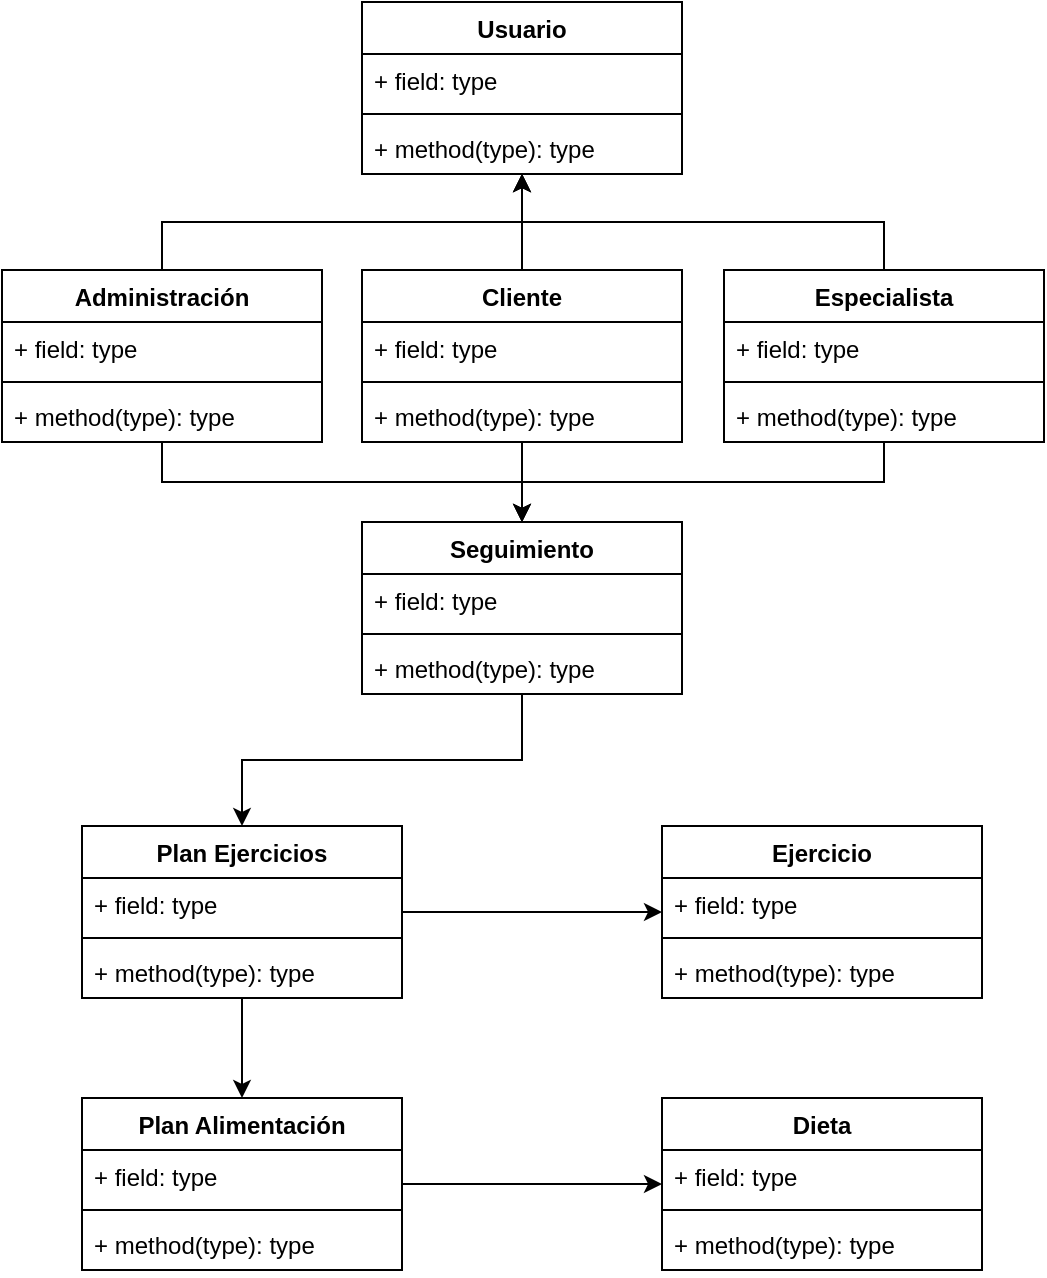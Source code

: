 <mxfile version="24.7.12">
  <diagram id="C5RBs43oDa-KdzZeNtuy" name="Page-1">
    <mxGraphModel dx="880" dy="500" grid="1" gridSize="10" guides="1" tooltips="1" connect="1" arrows="1" fold="1" page="1" pageScale="1" pageWidth="827" pageHeight="1169" math="0" shadow="0">
      <root>
        <mxCell id="WIyWlLk6GJQsqaUBKTNV-0" />
        <mxCell id="WIyWlLk6GJQsqaUBKTNV-1" parent="WIyWlLk6GJQsqaUBKTNV-0" />
        <mxCell id="RNQskLFQ8BBrISW--D7B-30" value="Usuario" style="swimlane;fontStyle=1;align=center;verticalAlign=top;childLayout=stackLayout;horizontal=1;startSize=26;horizontalStack=0;resizeParent=1;resizeParentMax=0;resizeLast=0;collapsible=1;marginBottom=0;whiteSpace=wrap;html=1;" vertex="1" parent="WIyWlLk6GJQsqaUBKTNV-1">
          <mxGeometry x="900" y="80" width="160" height="86" as="geometry" />
        </mxCell>
        <mxCell id="RNQskLFQ8BBrISW--D7B-31" value="+ field: type" style="text;strokeColor=none;fillColor=none;align=left;verticalAlign=top;spacingLeft=4;spacingRight=4;overflow=hidden;rotatable=0;points=[[0,0.5],[1,0.5]];portConstraint=eastwest;whiteSpace=wrap;html=1;" vertex="1" parent="RNQskLFQ8BBrISW--D7B-30">
          <mxGeometry y="26" width="160" height="26" as="geometry" />
        </mxCell>
        <mxCell id="RNQskLFQ8BBrISW--D7B-32" value="" style="line;strokeWidth=1;fillColor=none;align=left;verticalAlign=middle;spacingTop=-1;spacingLeft=3;spacingRight=3;rotatable=0;labelPosition=right;points=[];portConstraint=eastwest;strokeColor=inherit;" vertex="1" parent="RNQskLFQ8BBrISW--D7B-30">
          <mxGeometry y="52" width="160" height="8" as="geometry" />
        </mxCell>
        <mxCell id="RNQskLFQ8BBrISW--D7B-33" value="+ method(type): type" style="text;strokeColor=none;fillColor=none;align=left;verticalAlign=top;spacingLeft=4;spacingRight=4;overflow=hidden;rotatable=0;points=[[0,0.5],[1,0.5]];portConstraint=eastwest;whiteSpace=wrap;html=1;" vertex="1" parent="RNQskLFQ8BBrISW--D7B-30">
          <mxGeometry y="60" width="160" height="26" as="geometry" />
        </mxCell>
        <mxCell id="RNQskLFQ8BBrISW--D7B-66" style="edgeStyle=orthogonalEdgeStyle;rounded=0;orthogonalLoop=1;jettySize=auto;html=1;exitX=0.5;exitY=0;exitDx=0;exitDy=0;" edge="1" parent="WIyWlLk6GJQsqaUBKTNV-1" source="RNQskLFQ8BBrISW--D7B-34" target="RNQskLFQ8BBrISW--D7B-30">
          <mxGeometry relative="1" as="geometry" />
        </mxCell>
        <mxCell id="RNQskLFQ8BBrISW--D7B-73" style="edgeStyle=orthogonalEdgeStyle;rounded=0;orthogonalLoop=1;jettySize=auto;html=1;entryX=0.5;entryY=0;entryDx=0;entryDy=0;" edge="1" parent="WIyWlLk6GJQsqaUBKTNV-1" source="RNQskLFQ8BBrISW--D7B-34" target="RNQskLFQ8BBrISW--D7B-46">
          <mxGeometry relative="1" as="geometry">
            <Array as="points">
              <mxPoint x="800" y="320" />
              <mxPoint x="980" y="320" />
            </Array>
          </mxGeometry>
        </mxCell>
        <mxCell id="RNQskLFQ8BBrISW--D7B-34" value="Administración" style="swimlane;fontStyle=1;align=center;verticalAlign=top;childLayout=stackLayout;horizontal=1;startSize=26;horizontalStack=0;resizeParent=1;resizeParentMax=0;resizeLast=0;collapsible=1;marginBottom=0;whiteSpace=wrap;html=1;" vertex="1" parent="WIyWlLk6GJQsqaUBKTNV-1">
          <mxGeometry x="720" y="214" width="160" height="86" as="geometry" />
        </mxCell>
        <mxCell id="RNQskLFQ8BBrISW--D7B-35" value="+ field: type" style="text;strokeColor=none;fillColor=none;align=left;verticalAlign=top;spacingLeft=4;spacingRight=4;overflow=hidden;rotatable=0;points=[[0,0.5],[1,0.5]];portConstraint=eastwest;whiteSpace=wrap;html=1;" vertex="1" parent="RNQskLFQ8BBrISW--D7B-34">
          <mxGeometry y="26" width="160" height="26" as="geometry" />
        </mxCell>
        <mxCell id="RNQskLFQ8BBrISW--D7B-36" value="" style="line;strokeWidth=1;fillColor=none;align=left;verticalAlign=middle;spacingTop=-1;spacingLeft=3;spacingRight=3;rotatable=0;labelPosition=right;points=[];portConstraint=eastwest;strokeColor=inherit;" vertex="1" parent="RNQskLFQ8BBrISW--D7B-34">
          <mxGeometry y="52" width="160" height="8" as="geometry" />
        </mxCell>
        <mxCell id="RNQskLFQ8BBrISW--D7B-37" value="+ method(type): type" style="text;strokeColor=none;fillColor=none;align=left;verticalAlign=top;spacingLeft=4;spacingRight=4;overflow=hidden;rotatable=0;points=[[0,0.5],[1,0.5]];portConstraint=eastwest;whiteSpace=wrap;html=1;" vertex="1" parent="RNQskLFQ8BBrISW--D7B-34">
          <mxGeometry y="60" width="160" height="26" as="geometry" />
        </mxCell>
        <mxCell id="RNQskLFQ8BBrISW--D7B-67" style="edgeStyle=orthogonalEdgeStyle;rounded=0;orthogonalLoop=1;jettySize=auto;html=1;exitX=0.5;exitY=0;exitDx=0;exitDy=0;" edge="1" parent="WIyWlLk6GJQsqaUBKTNV-1" source="RNQskLFQ8BBrISW--D7B-38" target="RNQskLFQ8BBrISW--D7B-30">
          <mxGeometry relative="1" as="geometry" />
        </mxCell>
        <mxCell id="RNQskLFQ8BBrISW--D7B-71" style="edgeStyle=orthogonalEdgeStyle;rounded=0;orthogonalLoop=1;jettySize=auto;html=1;entryX=0.5;entryY=0;entryDx=0;entryDy=0;" edge="1" parent="WIyWlLk6GJQsqaUBKTNV-1" source="RNQskLFQ8BBrISW--D7B-38" target="RNQskLFQ8BBrISW--D7B-46">
          <mxGeometry relative="1" as="geometry" />
        </mxCell>
        <mxCell id="RNQskLFQ8BBrISW--D7B-38" value="Cliente" style="swimlane;fontStyle=1;align=center;verticalAlign=top;childLayout=stackLayout;horizontal=1;startSize=26;horizontalStack=0;resizeParent=1;resizeParentMax=0;resizeLast=0;collapsible=1;marginBottom=0;whiteSpace=wrap;html=1;" vertex="1" parent="WIyWlLk6GJQsqaUBKTNV-1">
          <mxGeometry x="900" y="214" width="160" height="86" as="geometry" />
        </mxCell>
        <mxCell id="RNQskLFQ8BBrISW--D7B-39" value="+ field: type" style="text;strokeColor=none;fillColor=none;align=left;verticalAlign=top;spacingLeft=4;spacingRight=4;overflow=hidden;rotatable=0;points=[[0,0.5],[1,0.5]];portConstraint=eastwest;whiteSpace=wrap;html=1;" vertex="1" parent="RNQskLFQ8BBrISW--D7B-38">
          <mxGeometry y="26" width="160" height="26" as="geometry" />
        </mxCell>
        <mxCell id="RNQskLFQ8BBrISW--D7B-40" value="" style="line;strokeWidth=1;fillColor=none;align=left;verticalAlign=middle;spacingTop=-1;spacingLeft=3;spacingRight=3;rotatable=0;labelPosition=right;points=[];portConstraint=eastwest;strokeColor=inherit;" vertex="1" parent="RNQskLFQ8BBrISW--D7B-38">
          <mxGeometry y="52" width="160" height="8" as="geometry" />
        </mxCell>
        <mxCell id="RNQskLFQ8BBrISW--D7B-41" value="+ method(type): type" style="text;strokeColor=none;fillColor=none;align=left;verticalAlign=top;spacingLeft=4;spacingRight=4;overflow=hidden;rotatable=0;points=[[0,0.5],[1,0.5]];portConstraint=eastwest;whiteSpace=wrap;html=1;" vertex="1" parent="RNQskLFQ8BBrISW--D7B-38">
          <mxGeometry y="60" width="160" height="26" as="geometry" />
        </mxCell>
        <mxCell id="RNQskLFQ8BBrISW--D7B-68" style="edgeStyle=orthogonalEdgeStyle;rounded=0;orthogonalLoop=1;jettySize=auto;html=1;exitX=0.5;exitY=0;exitDx=0;exitDy=0;" edge="1" parent="WIyWlLk6GJQsqaUBKTNV-1" source="RNQskLFQ8BBrISW--D7B-42" target="RNQskLFQ8BBrISW--D7B-30">
          <mxGeometry relative="1" as="geometry" />
        </mxCell>
        <mxCell id="RNQskLFQ8BBrISW--D7B-72" style="edgeStyle=orthogonalEdgeStyle;rounded=0;orthogonalLoop=1;jettySize=auto;html=1;" edge="1" parent="WIyWlLk6GJQsqaUBKTNV-1" source="RNQskLFQ8BBrISW--D7B-42" target="RNQskLFQ8BBrISW--D7B-46">
          <mxGeometry relative="1" as="geometry">
            <Array as="points">
              <mxPoint x="1161" y="320" />
              <mxPoint x="980" y="320" />
            </Array>
          </mxGeometry>
        </mxCell>
        <mxCell id="RNQskLFQ8BBrISW--D7B-42" value="Especialista" style="swimlane;fontStyle=1;align=center;verticalAlign=top;childLayout=stackLayout;horizontal=1;startSize=26;horizontalStack=0;resizeParent=1;resizeParentMax=0;resizeLast=0;collapsible=1;marginBottom=0;whiteSpace=wrap;html=1;" vertex="1" parent="WIyWlLk6GJQsqaUBKTNV-1">
          <mxGeometry x="1081" y="214" width="160" height="86" as="geometry" />
        </mxCell>
        <mxCell id="RNQskLFQ8BBrISW--D7B-43" value="+ field: type" style="text;strokeColor=none;fillColor=none;align=left;verticalAlign=top;spacingLeft=4;spacingRight=4;overflow=hidden;rotatable=0;points=[[0,0.5],[1,0.5]];portConstraint=eastwest;whiteSpace=wrap;html=1;" vertex="1" parent="RNQskLFQ8BBrISW--D7B-42">
          <mxGeometry y="26" width="160" height="26" as="geometry" />
        </mxCell>
        <mxCell id="RNQskLFQ8BBrISW--D7B-44" value="" style="line;strokeWidth=1;fillColor=none;align=left;verticalAlign=middle;spacingTop=-1;spacingLeft=3;spacingRight=3;rotatable=0;labelPosition=right;points=[];portConstraint=eastwest;strokeColor=inherit;" vertex="1" parent="RNQskLFQ8BBrISW--D7B-42">
          <mxGeometry y="52" width="160" height="8" as="geometry" />
        </mxCell>
        <mxCell id="RNQskLFQ8BBrISW--D7B-45" value="+ method(type): type" style="text;strokeColor=none;fillColor=none;align=left;verticalAlign=top;spacingLeft=4;spacingRight=4;overflow=hidden;rotatable=0;points=[[0,0.5],[1,0.5]];portConstraint=eastwest;whiteSpace=wrap;html=1;" vertex="1" parent="RNQskLFQ8BBrISW--D7B-42">
          <mxGeometry y="60" width="160" height="26" as="geometry" />
        </mxCell>
        <mxCell id="RNQskLFQ8BBrISW--D7B-74" style="edgeStyle=orthogonalEdgeStyle;rounded=0;orthogonalLoop=1;jettySize=auto;html=1;entryX=0.5;entryY=0;entryDx=0;entryDy=0;" edge="1" parent="WIyWlLk6GJQsqaUBKTNV-1" source="RNQskLFQ8BBrISW--D7B-46" target="RNQskLFQ8BBrISW--D7B-50">
          <mxGeometry relative="1" as="geometry" />
        </mxCell>
        <mxCell id="RNQskLFQ8BBrISW--D7B-46" value="Seguimiento" style="swimlane;fontStyle=1;align=center;verticalAlign=top;childLayout=stackLayout;horizontal=1;startSize=26;horizontalStack=0;resizeParent=1;resizeParentMax=0;resizeLast=0;collapsible=1;marginBottom=0;whiteSpace=wrap;html=1;" vertex="1" parent="WIyWlLk6GJQsqaUBKTNV-1">
          <mxGeometry x="900" y="340" width="160" height="86" as="geometry" />
        </mxCell>
        <mxCell id="RNQskLFQ8BBrISW--D7B-47" value="+ field: type" style="text;strokeColor=none;fillColor=none;align=left;verticalAlign=top;spacingLeft=4;spacingRight=4;overflow=hidden;rotatable=0;points=[[0,0.5],[1,0.5]];portConstraint=eastwest;whiteSpace=wrap;html=1;" vertex="1" parent="RNQskLFQ8BBrISW--D7B-46">
          <mxGeometry y="26" width="160" height="26" as="geometry" />
        </mxCell>
        <mxCell id="RNQskLFQ8BBrISW--D7B-48" value="" style="line;strokeWidth=1;fillColor=none;align=left;verticalAlign=middle;spacingTop=-1;spacingLeft=3;spacingRight=3;rotatable=0;labelPosition=right;points=[];portConstraint=eastwest;strokeColor=inherit;" vertex="1" parent="RNQskLFQ8BBrISW--D7B-46">
          <mxGeometry y="52" width="160" height="8" as="geometry" />
        </mxCell>
        <mxCell id="RNQskLFQ8BBrISW--D7B-49" value="+ method(type): type" style="text;strokeColor=none;fillColor=none;align=left;verticalAlign=top;spacingLeft=4;spacingRight=4;overflow=hidden;rotatable=0;points=[[0,0.5],[1,0.5]];portConstraint=eastwest;whiteSpace=wrap;html=1;" vertex="1" parent="RNQskLFQ8BBrISW--D7B-46">
          <mxGeometry y="60" width="160" height="26" as="geometry" />
        </mxCell>
        <mxCell id="RNQskLFQ8BBrISW--D7B-75" style="edgeStyle=orthogonalEdgeStyle;rounded=0;orthogonalLoop=1;jettySize=auto;html=1;entryX=0.5;entryY=0;entryDx=0;entryDy=0;" edge="1" parent="WIyWlLk6GJQsqaUBKTNV-1" source="RNQskLFQ8BBrISW--D7B-50" target="RNQskLFQ8BBrISW--D7B-54">
          <mxGeometry relative="1" as="geometry" />
        </mxCell>
        <mxCell id="RNQskLFQ8BBrISW--D7B-76" style="edgeStyle=orthogonalEdgeStyle;rounded=0;orthogonalLoop=1;jettySize=auto;html=1;" edge="1" parent="WIyWlLk6GJQsqaUBKTNV-1" source="RNQskLFQ8BBrISW--D7B-50" target="RNQskLFQ8BBrISW--D7B-58">
          <mxGeometry relative="1" as="geometry" />
        </mxCell>
        <mxCell id="RNQskLFQ8BBrISW--D7B-50" value="Plan Ejercicios" style="swimlane;fontStyle=1;align=center;verticalAlign=top;childLayout=stackLayout;horizontal=1;startSize=26;horizontalStack=0;resizeParent=1;resizeParentMax=0;resizeLast=0;collapsible=1;marginBottom=0;whiteSpace=wrap;html=1;" vertex="1" parent="WIyWlLk6GJQsqaUBKTNV-1">
          <mxGeometry x="760" y="492" width="160" height="86" as="geometry" />
        </mxCell>
        <mxCell id="RNQskLFQ8BBrISW--D7B-51" value="+ field: type" style="text;strokeColor=none;fillColor=none;align=left;verticalAlign=top;spacingLeft=4;spacingRight=4;overflow=hidden;rotatable=0;points=[[0,0.5],[1,0.5]];portConstraint=eastwest;whiteSpace=wrap;html=1;" vertex="1" parent="RNQskLFQ8BBrISW--D7B-50">
          <mxGeometry y="26" width="160" height="26" as="geometry" />
        </mxCell>
        <mxCell id="RNQskLFQ8BBrISW--D7B-52" value="" style="line;strokeWidth=1;fillColor=none;align=left;verticalAlign=middle;spacingTop=-1;spacingLeft=3;spacingRight=3;rotatable=0;labelPosition=right;points=[];portConstraint=eastwest;strokeColor=inherit;" vertex="1" parent="RNQskLFQ8BBrISW--D7B-50">
          <mxGeometry y="52" width="160" height="8" as="geometry" />
        </mxCell>
        <mxCell id="RNQskLFQ8BBrISW--D7B-53" value="+ method(type): type" style="text;strokeColor=none;fillColor=none;align=left;verticalAlign=top;spacingLeft=4;spacingRight=4;overflow=hidden;rotatable=0;points=[[0,0.5],[1,0.5]];portConstraint=eastwest;whiteSpace=wrap;html=1;" vertex="1" parent="RNQskLFQ8BBrISW--D7B-50">
          <mxGeometry y="60" width="160" height="26" as="geometry" />
        </mxCell>
        <mxCell id="RNQskLFQ8BBrISW--D7B-77" style="edgeStyle=orthogonalEdgeStyle;rounded=0;orthogonalLoop=1;jettySize=auto;html=1;" edge="1" parent="WIyWlLk6GJQsqaUBKTNV-1" source="RNQskLFQ8BBrISW--D7B-54" target="RNQskLFQ8BBrISW--D7B-62">
          <mxGeometry relative="1" as="geometry" />
        </mxCell>
        <mxCell id="RNQskLFQ8BBrISW--D7B-54" value="Plan Alimentación" style="swimlane;fontStyle=1;align=center;verticalAlign=top;childLayout=stackLayout;horizontal=1;startSize=26;horizontalStack=0;resizeParent=1;resizeParentMax=0;resizeLast=0;collapsible=1;marginBottom=0;whiteSpace=wrap;html=1;" vertex="1" parent="WIyWlLk6GJQsqaUBKTNV-1">
          <mxGeometry x="760" y="628" width="160" height="86" as="geometry" />
        </mxCell>
        <mxCell id="RNQskLFQ8BBrISW--D7B-55" value="+ field: type" style="text;strokeColor=none;fillColor=none;align=left;verticalAlign=top;spacingLeft=4;spacingRight=4;overflow=hidden;rotatable=0;points=[[0,0.5],[1,0.5]];portConstraint=eastwest;whiteSpace=wrap;html=1;" vertex="1" parent="RNQskLFQ8BBrISW--D7B-54">
          <mxGeometry y="26" width="160" height="26" as="geometry" />
        </mxCell>
        <mxCell id="RNQskLFQ8BBrISW--D7B-56" value="" style="line;strokeWidth=1;fillColor=none;align=left;verticalAlign=middle;spacingTop=-1;spacingLeft=3;spacingRight=3;rotatable=0;labelPosition=right;points=[];portConstraint=eastwest;strokeColor=inherit;" vertex="1" parent="RNQskLFQ8BBrISW--D7B-54">
          <mxGeometry y="52" width="160" height="8" as="geometry" />
        </mxCell>
        <mxCell id="RNQskLFQ8BBrISW--D7B-57" value="+ method(type): type" style="text;strokeColor=none;fillColor=none;align=left;verticalAlign=top;spacingLeft=4;spacingRight=4;overflow=hidden;rotatable=0;points=[[0,0.5],[1,0.5]];portConstraint=eastwest;whiteSpace=wrap;html=1;" vertex="1" parent="RNQskLFQ8BBrISW--D7B-54">
          <mxGeometry y="60" width="160" height="26" as="geometry" />
        </mxCell>
        <mxCell id="RNQskLFQ8BBrISW--D7B-58" value="Ejercicio" style="swimlane;fontStyle=1;align=center;verticalAlign=top;childLayout=stackLayout;horizontal=1;startSize=26;horizontalStack=0;resizeParent=1;resizeParentMax=0;resizeLast=0;collapsible=1;marginBottom=0;whiteSpace=wrap;html=1;" vertex="1" parent="WIyWlLk6GJQsqaUBKTNV-1">
          <mxGeometry x="1050" y="492" width="160" height="86" as="geometry" />
        </mxCell>
        <mxCell id="RNQskLFQ8BBrISW--D7B-59" value="+ field: type" style="text;strokeColor=none;fillColor=none;align=left;verticalAlign=top;spacingLeft=4;spacingRight=4;overflow=hidden;rotatable=0;points=[[0,0.5],[1,0.5]];portConstraint=eastwest;whiteSpace=wrap;html=1;" vertex="1" parent="RNQskLFQ8BBrISW--D7B-58">
          <mxGeometry y="26" width="160" height="26" as="geometry" />
        </mxCell>
        <mxCell id="RNQskLFQ8BBrISW--D7B-60" value="" style="line;strokeWidth=1;fillColor=none;align=left;verticalAlign=middle;spacingTop=-1;spacingLeft=3;spacingRight=3;rotatable=0;labelPosition=right;points=[];portConstraint=eastwest;strokeColor=inherit;" vertex="1" parent="RNQskLFQ8BBrISW--D7B-58">
          <mxGeometry y="52" width="160" height="8" as="geometry" />
        </mxCell>
        <mxCell id="RNQskLFQ8BBrISW--D7B-61" value="+ method(type): type" style="text;strokeColor=none;fillColor=none;align=left;verticalAlign=top;spacingLeft=4;spacingRight=4;overflow=hidden;rotatable=0;points=[[0,0.5],[1,0.5]];portConstraint=eastwest;whiteSpace=wrap;html=1;" vertex="1" parent="RNQskLFQ8BBrISW--D7B-58">
          <mxGeometry y="60" width="160" height="26" as="geometry" />
        </mxCell>
        <mxCell id="RNQskLFQ8BBrISW--D7B-62" value="Dieta" style="swimlane;fontStyle=1;align=center;verticalAlign=top;childLayout=stackLayout;horizontal=1;startSize=26;horizontalStack=0;resizeParent=1;resizeParentMax=0;resizeLast=0;collapsible=1;marginBottom=0;whiteSpace=wrap;html=1;" vertex="1" parent="WIyWlLk6GJQsqaUBKTNV-1">
          <mxGeometry x="1050" y="628" width="160" height="86" as="geometry" />
        </mxCell>
        <mxCell id="RNQskLFQ8BBrISW--D7B-63" value="+ field: type" style="text;strokeColor=none;fillColor=none;align=left;verticalAlign=top;spacingLeft=4;spacingRight=4;overflow=hidden;rotatable=0;points=[[0,0.5],[1,0.5]];portConstraint=eastwest;whiteSpace=wrap;html=1;" vertex="1" parent="RNQskLFQ8BBrISW--D7B-62">
          <mxGeometry y="26" width="160" height="26" as="geometry" />
        </mxCell>
        <mxCell id="RNQskLFQ8BBrISW--D7B-64" value="" style="line;strokeWidth=1;fillColor=none;align=left;verticalAlign=middle;spacingTop=-1;spacingLeft=3;spacingRight=3;rotatable=0;labelPosition=right;points=[];portConstraint=eastwest;strokeColor=inherit;" vertex="1" parent="RNQskLFQ8BBrISW--D7B-62">
          <mxGeometry y="52" width="160" height="8" as="geometry" />
        </mxCell>
        <mxCell id="RNQskLFQ8BBrISW--D7B-65" value="+ method(type): type" style="text;strokeColor=none;fillColor=none;align=left;verticalAlign=top;spacingLeft=4;spacingRight=4;overflow=hidden;rotatable=0;points=[[0,0.5],[1,0.5]];portConstraint=eastwest;whiteSpace=wrap;html=1;" vertex="1" parent="RNQskLFQ8BBrISW--D7B-62">
          <mxGeometry y="60" width="160" height="26" as="geometry" />
        </mxCell>
      </root>
    </mxGraphModel>
  </diagram>
</mxfile>
